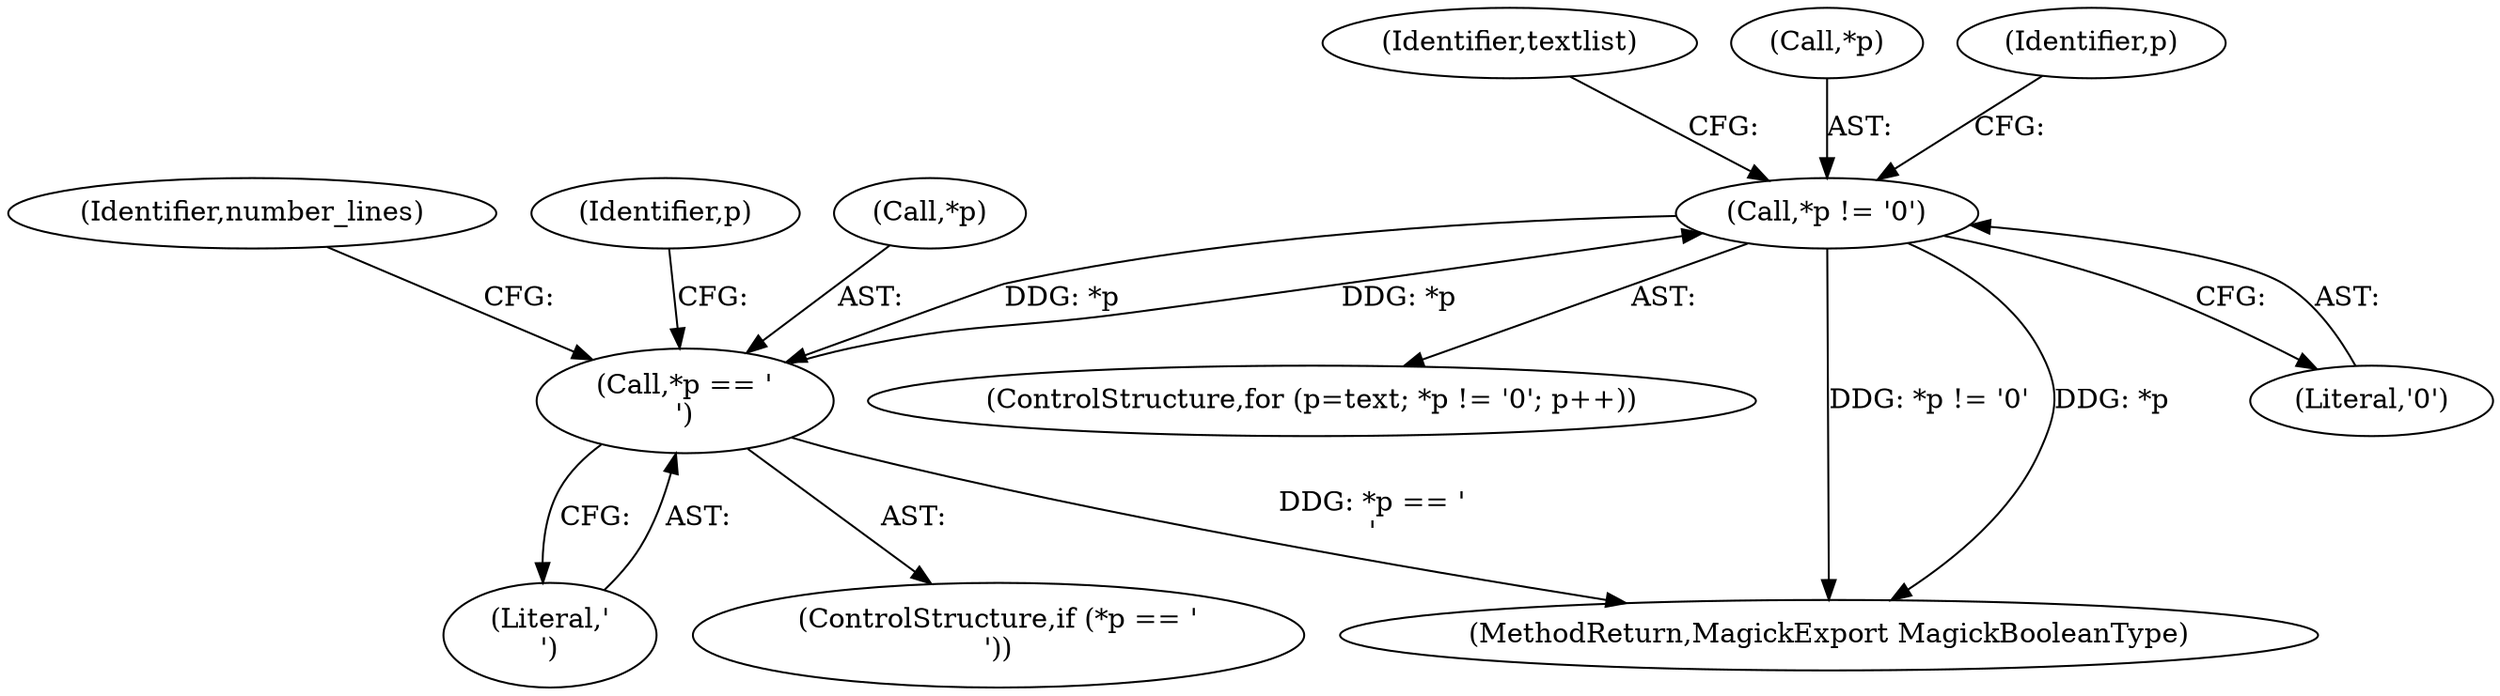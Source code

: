 digraph "0_ImageMagick6_7c2c5ba5b8e3a0b2b82f56c71dfab74ed4006df7@pointer" {
"1000214" [label="(Call,*p != '\0')"];
"1000221" [label="(Call,*p == '\n')"];
"1000214" [label="(Call,*p != '\0')"];
"1000210" [label="(ControlStructure,for (p=text; *p != '\0'; p++))"];
"1000224" [label="(Literal,'\n')"];
"1000221" [label="(Call,*p == '\n')"];
"1002061" [label="(MethodReturn,MagickExport MagickBooleanType)"];
"1000226" [label="(Identifier,number_lines)"];
"1000219" [label="(Identifier,p)"];
"1000217" [label="(Literal,'\0')"];
"1000228" [label="(Identifier,textlist)"];
"1000215" [label="(Call,*p)"];
"1000223" [label="(Identifier,p)"];
"1000222" [label="(Call,*p)"];
"1000220" [label="(ControlStructure,if (*p == '\n'))"];
"1000214" [label="(Call,*p != '\0')"];
"1000214" -> "1000210"  [label="AST: "];
"1000214" -> "1000217"  [label="CFG: "];
"1000215" -> "1000214"  [label="AST: "];
"1000217" -> "1000214"  [label="AST: "];
"1000223" -> "1000214"  [label="CFG: "];
"1000228" -> "1000214"  [label="CFG: "];
"1000214" -> "1002061"  [label="DDG: *p != '\0'"];
"1000214" -> "1002061"  [label="DDG: *p"];
"1000221" -> "1000214"  [label="DDG: *p"];
"1000214" -> "1000221"  [label="DDG: *p"];
"1000221" -> "1000220"  [label="AST: "];
"1000221" -> "1000224"  [label="CFG: "];
"1000222" -> "1000221"  [label="AST: "];
"1000224" -> "1000221"  [label="AST: "];
"1000226" -> "1000221"  [label="CFG: "];
"1000219" -> "1000221"  [label="CFG: "];
"1000221" -> "1002061"  [label="DDG: *p == '\n'"];
}
